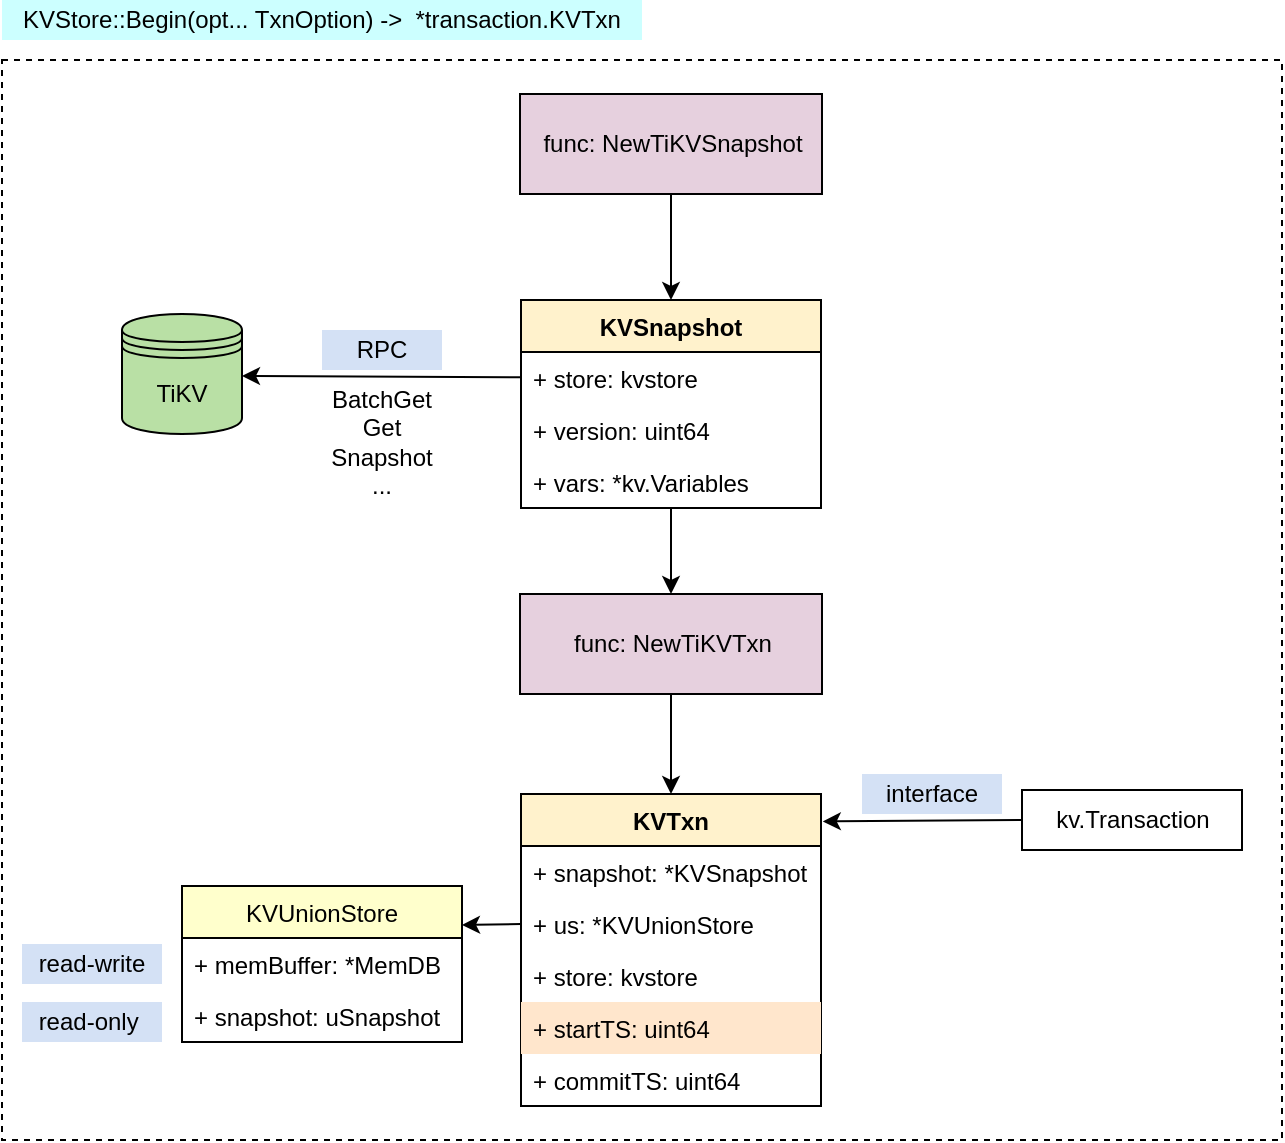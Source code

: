 <mxfile version="21.7.2" type="device">
  <diagram name="第 1 页" id="tJGOgEG8IW2KNdPeM_2c">
    <mxGraphModel dx="954" dy="648" grid="1" gridSize="10" guides="1" tooltips="1" connect="1" arrows="1" fold="1" page="1" pageScale="1" pageWidth="827" pageHeight="1169" math="0" shadow="0">
      <root>
        <mxCell id="0" />
        <mxCell id="1" parent="0" />
        <mxCell id="yeg0Dh8nkkPUoOnw4d_f-1" style="edgeStyle=orthogonalEdgeStyle;rounded=0;orthogonalLoop=1;jettySize=auto;html=1;exitX=0.5;exitY=1;exitDx=0;exitDy=0;entryX=0.5;entryY=0;entryDx=0;entryDy=0;" edge="1" parent="1" source="yeg0Dh8nkkPUoOnw4d_f-2" target="yeg0Dh8nkkPUoOnw4d_f-16">
          <mxGeometry relative="1" as="geometry">
            <mxPoint x="455" y="347" as="targetPoint" />
          </mxGeometry>
        </mxCell>
        <mxCell id="yeg0Dh8nkkPUoOnw4d_f-2" value="&lt;span style=&quot;font-size: 12px;&quot;&gt;func: NewTiKVSnapshot&lt;/span&gt;" style="html=1;fillColor=#E6D0DE;" diagramCategory="uml" diagramName="Interface" vertex="1" parent="1">
          <mxGeometry x="379" y="247" width="151" height="50" as="geometry" />
        </mxCell>
        <mxCell id="yeg0Dh8nkkPUoOnw4d_f-3" style="edgeStyle=orthogonalEdgeStyle;rounded=0;orthogonalLoop=1;jettySize=auto;html=1;exitX=0.5;exitY=1;exitDx=0;exitDy=0;" edge="1" parent="1">
          <mxGeometry relative="1" as="geometry">
            <mxPoint x="185" y="405" as="sourcePoint" />
            <mxPoint x="185" y="405" as="targetPoint" />
          </mxGeometry>
        </mxCell>
        <mxCell id="yeg0Dh8nkkPUoOnw4d_f-4" value="" style="endArrow=classic;html=1;entryX=1;entryY=0.5;entryDx=0;entryDy=0;" diagramCategory="general" diagramName="DirectionalConnector" edge="1" parent="1" source="yeg0Dh8nkkPUoOnw4d_f-17">
          <mxGeometry width="50" height="50" relative="1" as="geometry">
            <mxPoint x="490" y="477" as="sourcePoint" />
            <mxPoint x="240" y="388" as="targetPoint" />
          </mxGeometry>
        </mxCell>
        <mxCell id="yeg0Dh8nkkPUoOnw4d_f-5" value="BatchGet&lt;br /&gt;Get&lt;br /&gt;Snapshot&lt;br /&gt;..." style="text;html=1;strokeColor=none;fillColor=none;align=center;verticalAlign=middle;whiteSpace=wrap;rounded=0;" diagramCategory="general" diagramName="text" vertex="1" parent="1">
          <mxGeometry x="280" y="401" width="60" height="40" as="geometry" />
        </mxCell>
        <mxCell id="yeg0Dh8nkkPUoOnw4d_f-6" value="TiKV" style="shape=datastore;whiteSpace=wrap;html=1;fillColor=#B9E0A5;" diagramCategory="advanced" diagramName="DataStorage" vertex="1" parent="1">
          <mxGeometry x="180" y="357" width="60" height="60" as="geometry" />
        </mxCell>
        <mxCell id="yeg0Dh8nkkPUoOnw4d_f-7" style="edgeStyle=orthogonalEdgeStyle;rounded=0;orthogonalLoop=1;jettySize=auto;html=1;entryX=0.5;entryY=0;entryDx=0;entryDy=0;" edge="1" parent="1" source="yeg0Dh8nkkPUoOnw4d_f-8" target="yeg0Dh8nkkPUoOnw4d_f-10">
          <mxGeometry relative="1" as="geometry" />
        </mxCell>
        <mxCell id="yeg0Dh8nkkPUoOnw4d_f-8" value="&lt;span style=&quot;font-size: 12px;&quot;&gt;func: NewTiKVTxn&lt;/span&gt;" style="html=1;fillColor=#E6D0DE;" diagramCategory="uml" diagramName="Interface" vertex="1" parent="1">
          <mxGeometry x="379" y="497" width="151" height="50" as="geometry" />
        </mxCell>
        <mxCell id="yeg0Dh8nkkPUoOnw4d_f-9" style="edgeStyle=orthogonalEdgeStyle;rounded=0;orthogonalLoop=1;jettySize=auto;html=1;exitX=0.5;exitY=1;exitDx=0;exitDy=0;entryX=0.5;entryY=0;entryDx=0;entryDy=0;" edge="1" parent="1" source="yeg0Dh8nkkPUoOnw4d_f-16" target="yeg0Dh8nkkPUoOnw4d_f-8">
          <mxGeometry relative="1" as="geometry">
            <mxPoint x="448.42" y="529" as="targetPoint" />
            <mxPoint x="448.42" y="477" as="sourcePoint" />
          </mxGeometry>
        </mxCell>
        <mxCell id="yeg0Dh8nkkPUoOnw4d_f-10" value="KVTxn" style="swimlane;fontStyle=1;align=center;verticalAlign=top;childLayout=stackLayout;horizontal=1;startSize=26;horizontalStack=0;resizeParent=1;resizeParentMax=0;resizeLast=0;collapsible=1;marginBottom=0;fillColor=#FFF2CC;" diagramCategory="uml" diagramName="Class" vertex="1" parent="1">
          <mxGeometry x="379.5" y="597" width="150" height="156" as="geometry" />
        </mxCell>
        <mxCell id="yeg0Dh8nkkPUoOnw4d_f-11" value="+ snapshot: *KVSnapshot" style="text;strokeColor=none;fillColor=none;align=left;verticalAlign=top;spacingLeft=4;spacingRight=4;overflow=hidden;rotatable=0;points=[[0,0.5],[1,0.5]];portConstraint=eastwest;" vertex="1" parent="yeg0Dh8nkkPUoOnw4d_f-10">
          <mxGeometry y="26" width="150" height="26" as="geometry" />
        </mxCell>
        <mxCell id="yeg0Dh8nkkPUoOnw4d_f-12" value="+ us: *KVUnionStore" style="text;strokeColor=none;fillColor=none;align=left;verticalAlign=top;spacingLeft=4;spacingRight=4;overflow=hidden;rotatable=0;points=[[0,0.5],[1,0.5]];portConstraint=eastwest;" vertex="1" parent="yeg0Dh8nkkPUoOnw4d_f-10">
          <mxGeometry y="52" width="150" height="26" as="geometry" />
        </mxCell>
        <mxCell id="yeg0Dh8nkkPUoOnw4d_f-13" value="+ store: kvstore" style="text;strokeColor=none;fillColor=none;align=left;verticalAlign=top;spacingLeft=4;spacingRight=4;overflow=hidden;rotatable=0;points=[[0,0.5],[1,0.5]];portConstraint=eastwest;" vertex="1" parent="yeg0Dh8nkkPUoOnw4d_f-10">
          <mxGeometry y="78" width="150" height="26" as="geometry" />
        </mxCell>
        <mxCell id="yeg0Dh8nkkPUoOnw4d_f-14" value="+ startTS: uint64" style="text;strokeColor=none;fillColor=#FFE6CC;align=left;verticalAlign=top;spacingLeft=4;spacingRight=4;overflow=hidden;rotatable=0;points=[[0,0.5],[1,0.5]];portConstraint=eastwest;" vertex="1" parent="yeg0Dh8nkkPUoOnw4d_f-10">
          <mxGeometry y="104" width="150" height="26" as="geometry" />
        </mxCell>
        <mxCell id="yeg0Dh8nkkPUoOnw4d_f-15" value="+ commitTS: uint64" style="text;strokeColor=none;fillColor=none;align=left;verticalAlign=top;spacingLeft=4;spacingRight=4;overflow=hidden;rotatable=0;points=[[0,0.5],[1,0.5]];portConstraint=eastwest;" vertex="1" parent="yeg0Dh8nkkPUoOnw4d_f-10">
          <mxGeometry y="130" width="150" height="26" as="geometry" />
        </mxCell>
        <mxCell id="yeg0Dh8nkkPUoOnw4d_f-16" value="KVSnapshot" style="swimlane;fontStyle=1;childLayout=stackLayout;horizontal=1;startSize=26;fillColor=#FFF2CC;horizontalStack=0;resizeParent=1;resizeParentMax=0;resizeLast=0;collapsible=1;marginBottom=0;" diagramCategory="uml" diagramName="Class2" vertex="1" parent="1">
          <mxGeometry x="379.5" y="350" width="150" height="104" as="geometry" />
        </mxCell>
        <mxCell id="yeg0Dh8nkkPUoOnw4d_f-17" value="+ store: kvstore" style="text;strokeColor=none;fillColor=none;align=left;verticalAlign=top;spacingLeft=4;spacingRight=4;overflow=hidden;rotatable=0;points=[[0,0.5],[1,0.5]];portConstraint=eastwest;" vertex="1" parent="yeg0Dh8nkkPUoOnw4d_f-16">
          <mxGeometry y="26" width="150" height="26" as="geometry" />
        </mxCell>
        <mxCell id="yeg0Dh8nkkPUoOnw4d_f-18" value="+ version: uint64" style="text;strokeColor=none;fillColor=none;align=left;verticalAlign=top;spacingLeft=4;spacingRight=4;overflow=hidden;rotatable=0;points=[[0,0.5],[1,0.5]];portConstraint=eastwest;" vertex="1" parent="yeg0Dh8nkkPUoOnw4d_f-16">
          <mxGeometry y="52" width="150" height="26" as="geometry" />
        </mxCell>
        <mxCell id="yeg0Dh8nkkPUoOnw4d_f-19" value="+ vars: *kv.Variables" style="text;strokeColor=none;fillColor=none;align=left;verticalAlign=top;spacingLeft=4;spacingRight=4;overflow=hidden;rotatable=0;points=[[0,0.5],[1,0.5]];portConstraint=eastwest;" vertex="1" parent="yeg0Dh8nkkPUoOnw4d_f-16">
          <mxGeometry y="78" width="150" height="26" as="geometry" />
        </mxCell>
        <mxCell id="yeg0Dh8nkkPUoOnw4d_f-20" value="read-only " style="text;html=1;strokeColor=none;fillColor=#D4E1F5;align=center;verticalAlign=middle;whiteSpace=wrap;rounded=0;" diagramCategory="general" diagramName="text" vertex="1" parent="1">
          <mxGeometry x="130" y="701" width="70" height="20" as="geometry" />
        </mxCell>
        <mxCell id="yeg0Dh8nkkPUoOnw4d_f-21" value="read-write" style="text;html=1;strokeColor=none;fillColor=#D4E1F5;align=center;verticalAlign=middle;whiteSpace=wrap;rounded=0;" diagramCategory="general" diagramName="text" vertex="1" parent="1">
          <mxGeometry x="130" y="672" width="70" height="20" as="geometry" />
        </mxCell>
        <mxCell id="yeg0Dh8nkkPUoOnw4d_f-22" value="RPC" style="text;html=1;strokeColor=none;fillColor=#D4E1F5;align=center;verticalAlign=middle;whiteSpace=wrap;rounded=0;" diagramCategory="general" diagramName="text" vertex="1" parent="1">
          <mxGeometry x="280" y="365" width="60" height="20" as="geometry" />
        </mxCell>
        <mxCell id="yeg0Dh8nkkPUoOnw4d_f-23" value="KVStore::Begin(opt... TxnOption) -&amp;gt;  *transaction.KVTxn" style="text;html=1;strokeColor=none;fillColor=#CCFFFF;align=center;verticalAlign=middle;whiteSpace=wrap;rounded=0;" diagramCategory="general" diagramName="text" vertex="1" parent="1">
          <mxGeometry x="120" y="200" width="320" height="20" as="geometry" />
        </mxCell>
        <mxCell id="yeg0Dh8nkkPUoOnw4d_f-24" value="&lt;div style=&quot;text-align: left;&quot;&gt;&lt;span style=&quot;background-color: initial; font-size: 12px;&quot;&gt;kv.Transaction&lt;/span&gt;&lt;/div&gt;" style="html=1;" diagramCategory="uml" diagramName="Interface" vertex="1" parent="1">
          <mxGeometry x="630" y="595" width="110" height="30" as="geometry" />
        </mxCell>
        <mxCell id="yeg0Dh8nkkPUoOnw4d_f-25" value="KVUnionStore" style="swimlane;fontStyle=0;childLayout=stackLayout;horizontal=1;startSize=26;fillColor=#FFFFCC;horizontalStack=0;resizeParent=1;resizeParentMax=0;resizeLast=0;collapsible=1;marginBottom=0;" diagramCategory="uml" diagramName="Class2" vertex="1" parent="1">
          <mxGeometry x="210" y="643" width="140" height="78" as="geometry" />
        </mxCell>
        <mxCell id="yeg0Dh8nkkPUoOnw4d_f-26" value="+ memBuffer: *MemDB" style="text;strokeColor=none;fillColor=none;align=left;verticalAlign=top;spacingLeft=4;spacingRight=4;overflow=hidden;rotatable=0;points=[[0,0.5],[1,0.5]];portConstraint=eastwest;" vertex="1" parent="yeg0Dh8nkkPUoOnw4d_f-25">
          <mxGeometry y="26" width="140" height="26" as="geometry" />
        </mxCell>
        <mxCell id="yeg0Dh8nkkPUoOnw4d_f-27" value="+ snapshot: uSnapshot" style="text;strokeColor=none;fillColor=none;align=left;verticalAlign=top;spacingLeft=4;spacingRight=4;overflow=hidden;rotatable=0;points=[[0,0.5],[1,0.5]];portConstraint=eastwest;" vertex="1" parent="yeg0Dh8nkkPUoOnw4d_f-25">
          <mxGeometry y="52" width="140" height="26" as="geometry" />
        </mxCell>
        <mxCell id="yeg0Dh8nkkPUoOnw4d_f-28" value="" style="endArrow=classic;html=1;entryX=1;entryY=0.25;entryDx=0;entryDy=0;exitX=0;exitY=0.5;exitDx=0;exitDy=0;" diagramCategory="general" diagramName="DirectionalConnector" edge="1" parent="1" source="yeg0Dh8nkkPUoOnw4d_f-12" target="yeg0Dh8nkkPUoOnw4d_f-25">
          <mxGeometry width="50" height="50" relative="1" as="geometry">
            <mxPoint x="480" y="587" as="sourcePoint" />
            <mxPoint x="530" y="537" as="targetPoint" />
          </mxGeometry>
        </mxCell>
        <mxCell id="yeg0Dh8nkkPUoOnw4d_f-29" value="" style="endArrow=classic;html=1;exitX=0;exitY=0.5;exitDx=0;exitDy=0;entryX=1.006;entryY=0.088;entryDx=0;entryDy=0;entryPerimeter=0;" diagramCategory="general" diagramName="DirectionalConnector" edge="1" parent="1" source="yeg0Dh8nkkPUoOnw4d_f-24" target="yeg0Dh8nkkPUoOnw4d_f-10">
          <mxGeometry width="50" height="50" relative="1" as="geometry">
            <mxPoint x="560" y="587" as="sourcePoint" />
            <mxPoint x="610" y="537" as="targetPoint" />
          </mxGeometry>
        </mxCell>
        <mxCell id="yeg0Dh8nkkPUoOnw4d_f-30" value="interface" style="text;html=1;strokeColor=none;fillColor=#D4E1F5;align=center;verticalAlign=middle;whiteSpace=wrap;rounded=0;" diagramCategory="general" diagramName="text" vertex="1" parent="1">
          <mxGeometry x="550" y="587" width="70" height="20" as="geometry" />
        </mxCell>
        <mxCell id="yeg0Dh8nkkPUoOnw4d_f-31" value="" style="rounded=0;whiteSpace=wrap;html=1;fillColor=none;dashed=1;" diagramCategory="general" diagramName="Rectangle" vertex="1" parent="1">
          <mxGeometry x="120" y="230" width="640" height="540" as="geometry" />
        </mxCell>
      </root>
    </mxGraphModel>
  </diagram>
</mxfile>
